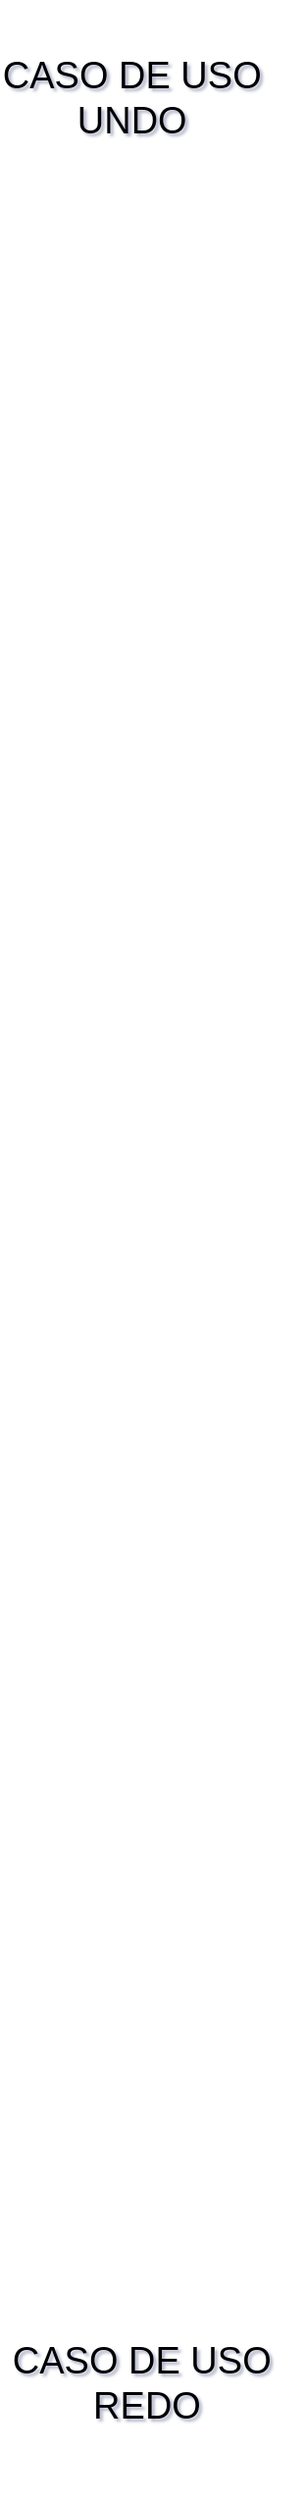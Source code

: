 <mxfile version="20.0.3" type="github">
  <diagram id="NqO-kqYFqVSlYNchF1dA" name="Page-1">
    <mxGraphModel dx="2769" dy="1502" grid="1" gridSize="10" guides="1" tooltips="1" connect="1" arrows="1" fold="1" page="0" pageScale="1" pageWidth="827" pageHeight="1169" background="none" math="0" shadow="1">
      <root>
        <mxCell id="0" />
        <mxCell id="1" parent="0" />
        <mxCell id="DelEz_Ygmoad4pza19I0-4" value="&lt;font style=&quot;font-size: 19px;&quot;&gt;CASO DE USO&amp;nbsp;&lt;br&gt;UNDO&amp;nbsp;&lt;br&gt;&lt;/font&gt;" style="text;strokeColor=none;fillColor=none;html=1;align=center;verticalAlign=middle;whiteSpace=wrap;rounded=0;hachureGap=4;fontSize=16;" vertex="1" parent="1">
          <mxGeometry x="-520" y="240" width="140" height="100" as="geometry" />
        </mxCell>
        <mxCell id="DelEz_Ygmoad4pza19I0-5" value="&lt;font style=&quot;font-size: 19px;&quot;&gt;CASO DE USO&amp;nbsp;&lt;br&gt;REDO&lt;br&gt;&lt;/font&gt;" style="text;strokeColor=none;fillColor=none;html=1;align=center;verticalAlign=middle;whiteSpace=wrap;rounded=0;hachureGap=4;fontSize=16;" vertex="1" parent="1">
          <mxGeometry x="-520" y="1400" width="150" height="110" as="geometry" />
        </mxCell>
      </root>
    </mxGraphModel>
  </diagram>
</mxfile>
